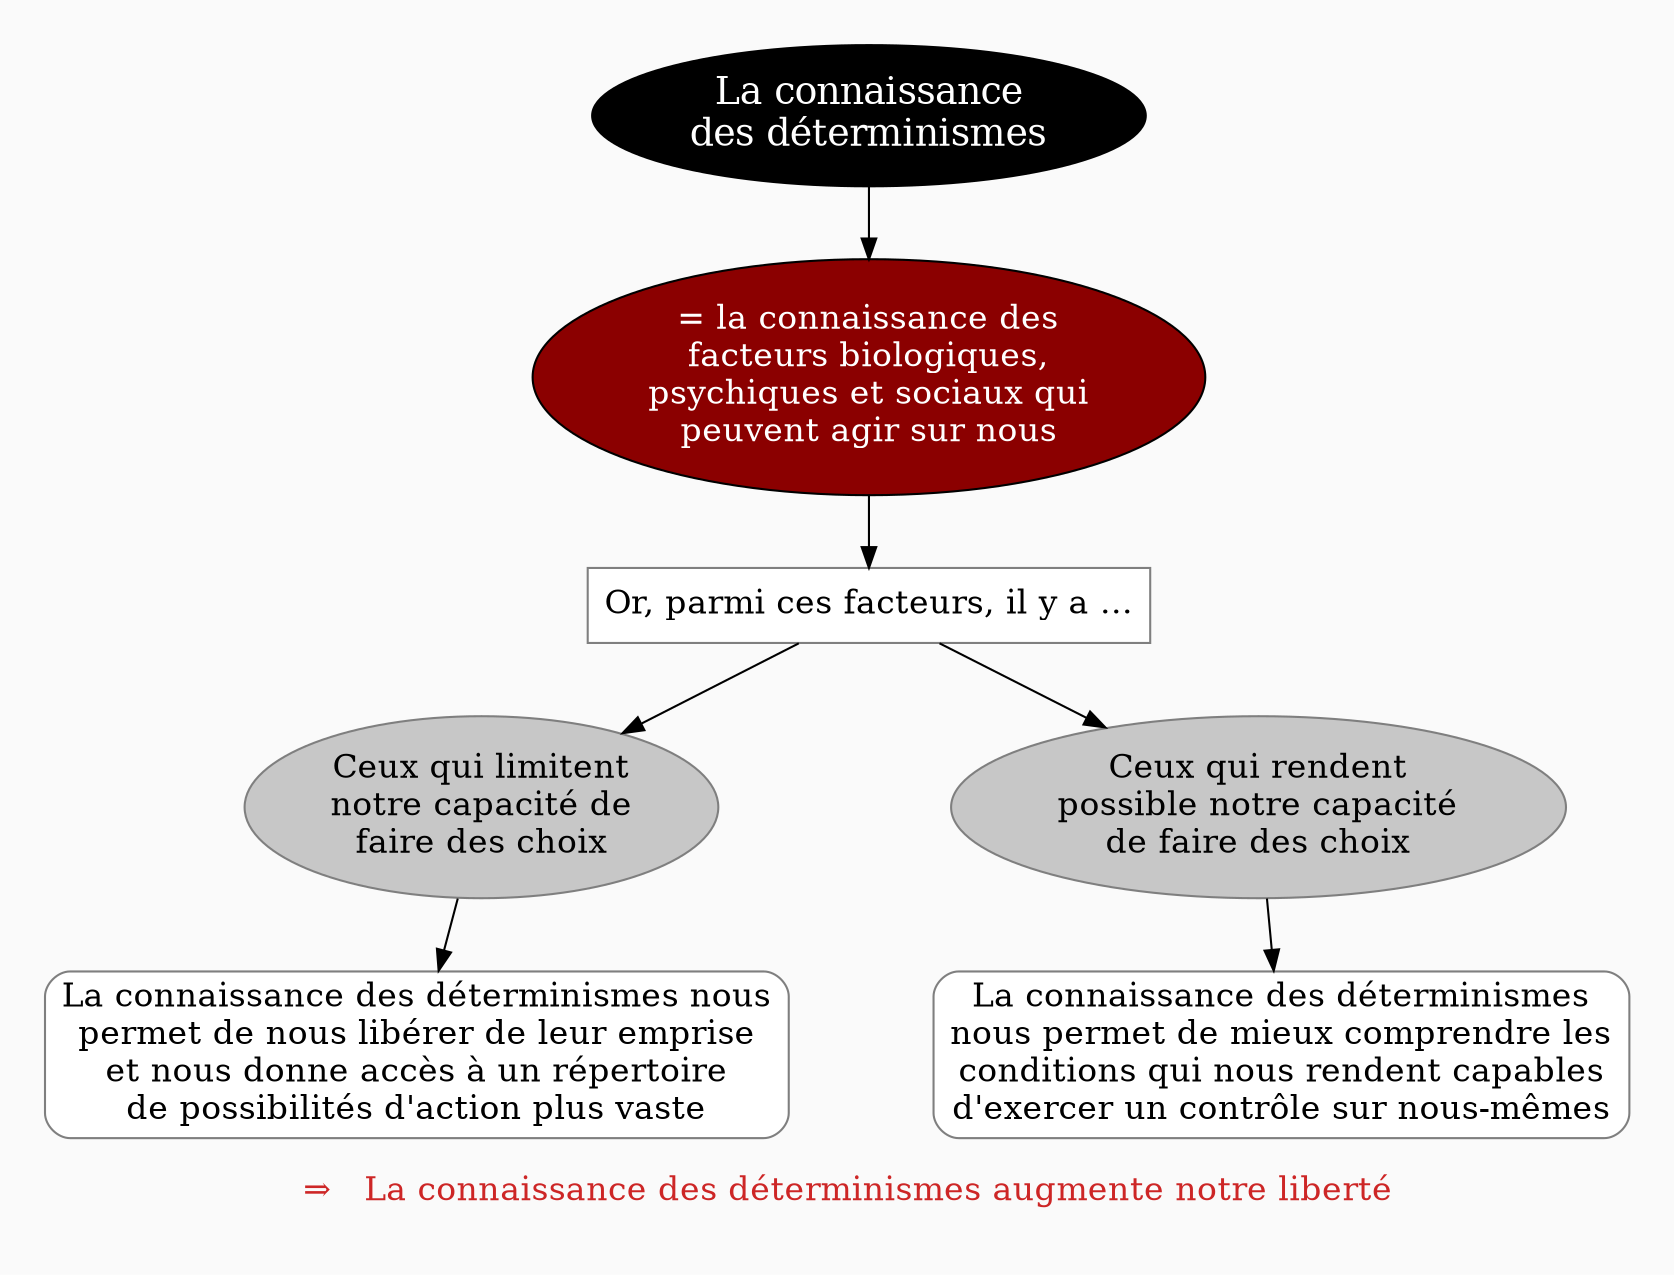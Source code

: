 digraph G {
// Template : diagram
// Usage : 
//rankdir=LR
splines=true
//splines=curved
bgcolor=grey98
pad=0.3
style=filled
edge[minlen=4]
node[style=filled, fontcolor=white]
ranksep=0.1
nodesep=0.2

// NIVEAU 1
node[fillcolor=12, fontsize=18]
a1[label="La connaissance
des déterminismes"]

// NIVEAU 2
node[fillcolor=red4, fontsize=16]
a1->{
b1[label="= la connaissance des
facteurs biologiques,
psychiques et sociaux qui
peuvent agir sur nous"]
}[headport=n]

node[fontcolor=black]
// NIVEAU 3 (sans intermédiaire)
node [shape=box, fillcolor=white, color=grey50]
// c1[label=""]
b1->c1
c1[label="Or, parmi ces facteurs, il y a …"]

// INTERMÉDIAIRE AVANT NIVEAU 3
node[fillcolor=grey78, shape=oval]
// [arrowhead=none]
// bc1[label=""]

c1->{bc1,bc2}
bc1[label="Ceux qui limitent
notre capacité de
faire des choix"]
bc2[label="Ceux qui rendent
possible notre capacité
de faire des choix"]

{rank=same;bc1->bc2[style=invis, minlen=8]}

// NIVEAU 3 (avec intermédiaire)
node[fillcolor=white, shape=box, color=grey50]
// c1[label=""]

// NIVEAU 4
node[style="filled,rounded", fillcolor=white, shape=box, color=grey50]
// d1[label=""]

bc1->d1
d1[label="La connaissance des déterminismes nous
permet de nous libérer de leur emprise
et nous donne accès à un répertoire
de possibilités d'action plus vaste"]

bc2->d2
d2[label="La connaissance des déterminismes
nous permet de mieux comprendre les
conditions qui nous rendent capables
d'exercer un contrôle sur nous-mêmes"]

{rank=same;d1->d2[style=invis, minlen=5]}

// ÉTIQUETTES EN ROUGE
node[shape=plaintext, fontcolor=firebrick3, fillcolor=grey98]
// e1[label=< <B>= Titre</B><BR /><BR />Contenu<BR /> >]
// e1[label=""]
// ->e1[minlen=1, style=invis]


{d1,d2}->e1[minlen=1, style=invis]
e1[label="⇒   La connaissance des déterminismes augmente notre liberté"]

// REMARQUES EN BLEU
node[color=blue, shape=box, margin=0.07, fontcolor=black, fontsize=12, style="dashed", penwidth=0.6]
edge[color=blue, arrowhead="none", xlabel="", style="dashed", penwidth=0.6]
// r1[label=""]
// {rank=same;->r1}
// {rank=same;r1->[dir=back]}

}
